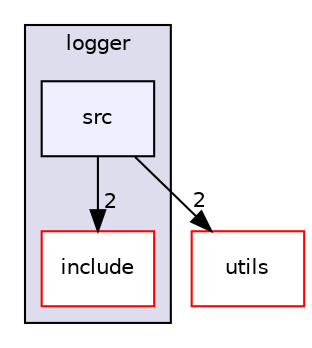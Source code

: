 digraph "/home/nyarosu/repos/hft/src/libs/logger/src" {
  compound=true
  node [ fontsize="10", fontname="Helvetica"];
  edge [ labelfontsize="10", labelfontname="Helvetica"];
  subgraph clusterdir_6a7bb23dbf160e8ec7a7827a8b667fa7 {
    graph [ bgcolor="#ddddee", pencolor="black", label="logger" fontname="Helvetica", fontsize="10", URL="dir_6a7bb23dbf160e8ec7a7827a8b667fa7.html"]
  dir_9fd364d8dd392863783316ddcf89118b [shape=box label="include" fillcolor="white" style="filled" color="red" URL="dir_9fd364d8dd392863783316ddcf89118b.html"];
  dir_ba61895828b6f326ce321e4171d25ef1 [shape=box, label="src", style="filled", fillcolor="#eeeeff", pencolor="black", URL="dir_ba61895828b6f326ce321e4171d25ef1.html"];
  }
  dir_0613198e77a9b173fe3ff0a50633b455 [shape=box label="utils" fillcolor="white" style="filled" color="red" URL="dir_0613198e77a9b173fe3ff0a50633b455.html"];
  dir_ba61895828b6f326ce321e4171d25ef1->dir_0613198e77a9b173fe3ff0a50633b455 [headlabel="2", labeldistance=1.5 headhref="dir_000009_000010.html"];
  dir_ba61895828b6f326ce321e4171d25ef1->dir_9fd364d8dd392863783316ddcf89118b [headlabel="2", labeldistance=1.5 headhref="dir_000009_000007.html"];
}
